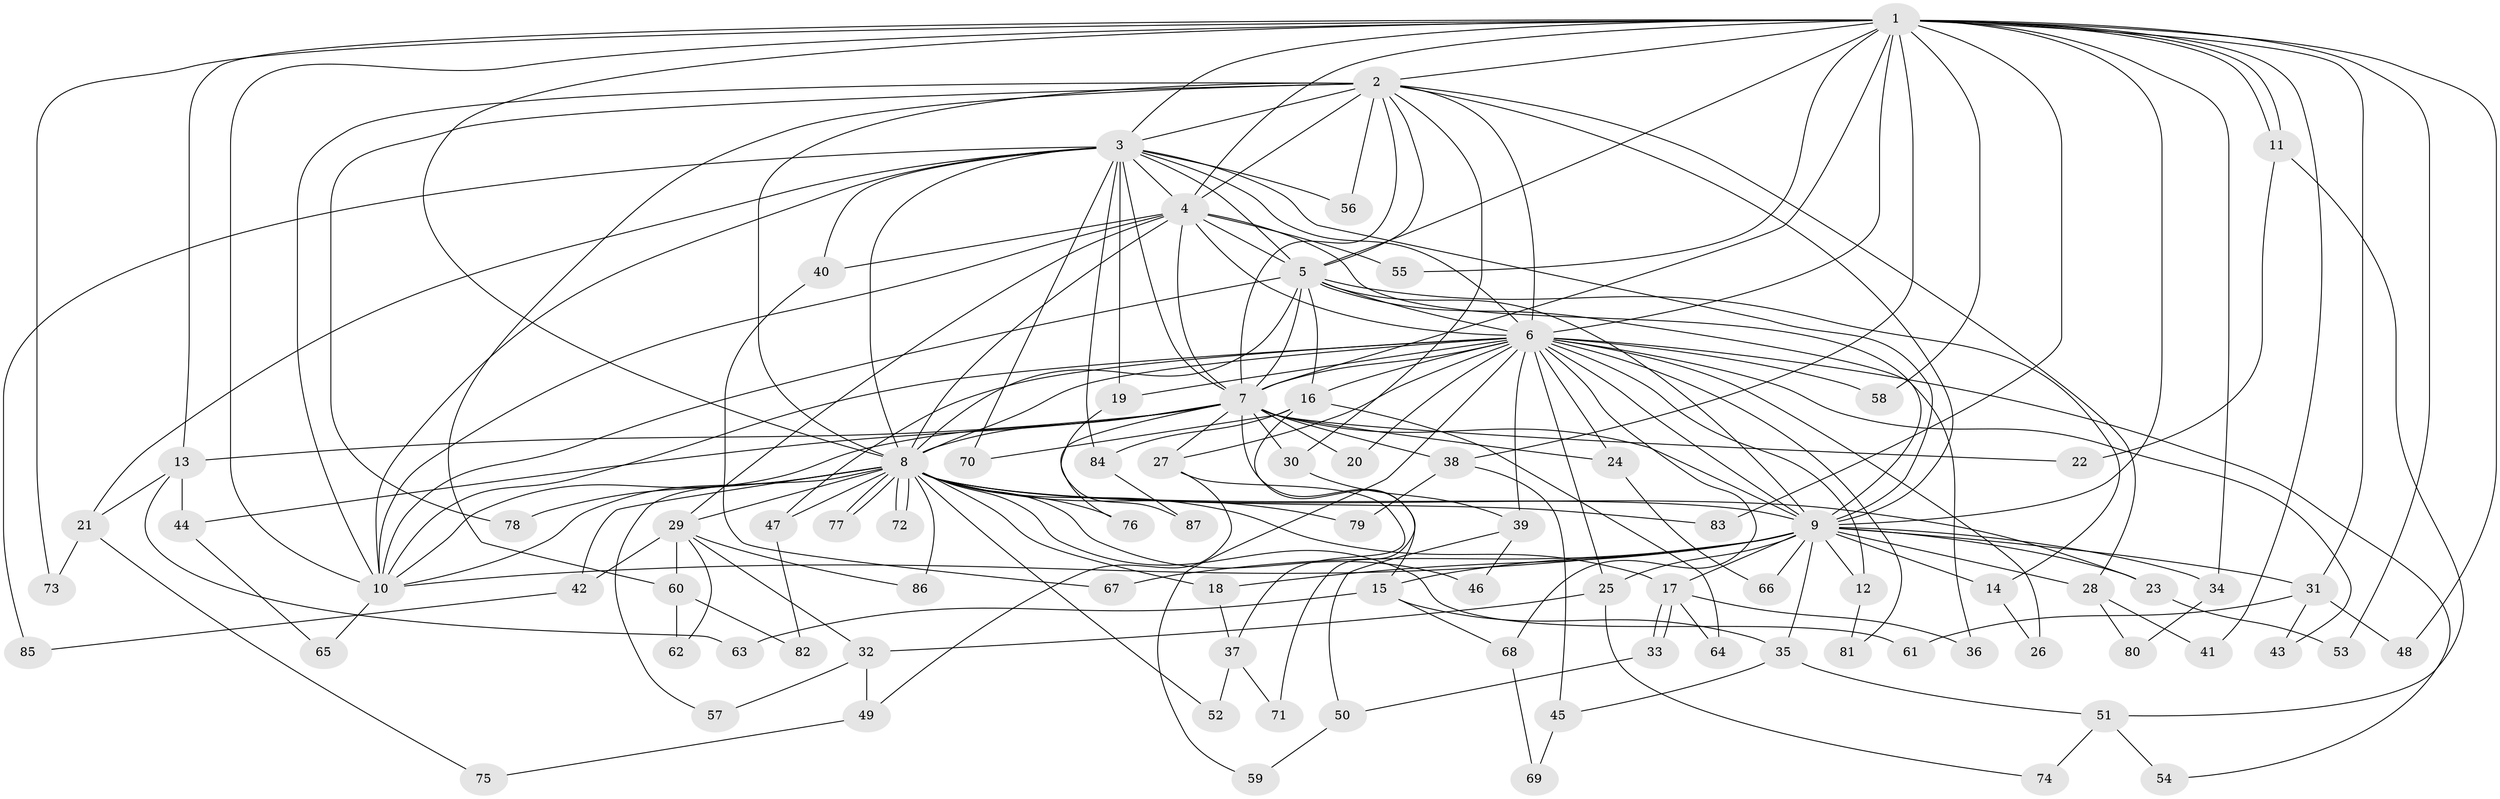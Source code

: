 // Generated by graph-tools (version 1.1) at 2025/11/02/27/25 16:11:08]
// undirected, 87 vertices, 199 edges
graph export_dot {
graph [start="1"]
  node [color=gray90,style=filled];
  1;
  2;
  3;
  4;
  5;
  6;
  7;
  8;
  9;
  10;
  11;
  12;
  13;
  14;
  15;
  16;
  17;
  18;
  19;
  20;
  21;
  22;
  23;
  24;
  25;
  26;
  27;
  28;
  29;
  30;
  31;
  32;
  33;
  34;
  35;
  36;
  37;
  38;
  39;
  40;
  41;
  42;
  43;
  44;
  45;
  46;
  47;
  48;
  49;
  50;
  51;
  52;
  53;
  54;
  55;
  56;
  57;
  58;
  59;
  60;
  61;
  62;
  63;
  64;
  65;
  66;
  67;
  68;
  69;
  70;
  71;
  72;
  73;
  74;
  75;
  76;
  77;
  78;
  79;
  80;
  81;
  82;
  83;
  84;
  85;
  86;
  87;
  1 -- 2;
  1 -- 3;
  1 -- 4;
  1 -- 5;
  1 -- 6;
  1 -- 7;
  1 -- 8;
  1 -- 9;
  1 -- 10;
  1 -- 11;
  1 -- 11;
  1 -- 13;
  1 -- 31;
  1 -- 34;
  1 -- 38;
  1 -- 41;
  1 -- 48;
  1 -- 53;
  1 -- 55;
  1 -- 58;
  1 -- 73;
  1 -- 83;
  2 -- 3;
  2 -- 4;
  2 -- 5;
  2 -- 6;
  2 -- 7;
  2 -- 8;
  2 -- 9;
  2 -- 10;
  2 -- 28;
  2 -- 30;
  2 -- 56;
  2 -- 60;
  2 -- 78;
  3 -- 4;
  3 -- 5;
  3 -- 6;
  3 -- 7;
  3 -- 8;
  3 -- 9;
  3 -- 10;
  3 -- 19;
  3 -- 21;
  3 -- 40;
  3 -- 56;
  3 -- 70;
  3 -- 84;
  3 -- 85;
  4 -- 5;
  4 -- 6;
  4 -- 7;
  4 -- 8;
  4 -- 9;
  4 -- 10;
  4 -- 29;
  4 -- 40;
  4 -- 55;
  5 -- 6;
  5 -- 7;
  5 -- 8;
  5 -- 9;
  5 -- 10;
  5 -- 14;
  5 -- 16;
  5 -- 36;
  6 -- 7;
  6 -- 8;
  6 -- 9;
  6 -- 10;
  6 -- 12;
  6 -- 16;
  6 -- 19;
  6 -- 20;
  6 -- 24;
  6 -- 25;
  6 -- 26;
  6 -- 27;
  6 -- 39;
  6 -- 43;
  6 -- 47;
  6 -- 54;
  6 -- 58;
  6 -- 59;
  6 -- 68;
  6 -- 81;
  7 -- 8;
  7 -- 9;
  7 -- 10;
  7 -- 13;
  7 -- 15;
  7 -- 20;
  7 -- 22;
  7 -- 24;
  7 -- 27;
  7 -- 30;
  7 -- 38;
  7 -- 44;
  7 -- 76;
  8 -- 9;
  8 -- 10;
  8 -- 17;
  8 -- 18;
  8 -- 23;
  8 -- 29;
  8 -- 42;
  8 -- 46;
  8 -- 47;
  8 -- 52;
  8 -- 57;
  8 -- 61;
  8 -- 72;
  8 -- 72;
  8 -- 76;
  8 -- 77;
  8 -- 77;
  8 -- 78;
  8 -- 79;
  8 -- 83;
  8 -- 86;
  9 -- 10;
  9 -- 12;
  9 -- 14;
  9 -- 15;
  9 -- 17;
  9 -- 18;
  9 -- 23;
  9 -- 25;
  9 -- 28;
  9 -- 31;
  9 -- 34;
  9 -- 35;
  9 -- 66;
  9 -- 67;
  10 -- 65;
  11 -- 22;
  11 -- 51;
  12 -- 81;
  13 -- 21;
  13 -- 44;
  13 -- 63;
  14 -- 26;
  15 -- 35;
  15 -- 63;
  15 -- 68;
  16 -- 64;
  16 -- 70;
  16 -- 71;
  16 -- 84;
  17 -- 33;
  17 -- 33;
  17 -- 36;
  17 -- 64;
  18 -- 37;
  19 -- 87;
  21 -- 73;
  21 -- 75;
  23 -- 53;
  24 -- 66;
  25 -- 32;
  25 -- 74;
  27 -- 37;
  27 -- 49;
  28 -- 41;
  28 -- 80;
  29 -- 32;
  29 -- 42;
  29 -- 60;
  29 -- 62;
  29 -- 86;
  30 -- 39;
  31 -- 43;
  31 -- 48;
  31 -- 61;
  32 -- 49;
  32 -- 57;
  33 -- 50;
  34 -- 80;
  35 -- 45;
  35 -- 51;
  37 -- 52;
  37 -- 71;
  38 -- 45;
  38 -- 79;
  39 -- 46;
  39 -- 50;
  40 -- 67;
  42 -- 85;
  44 -- 65;
  45 -- 69;
  47 -- 82;
  49 -- 75;
  50 -- 59;
  51 -- 54;
  51 -- 74;
  60 -- 62;
  60 -- 82;
  68 -- 69;
  84 -- 87;
}
